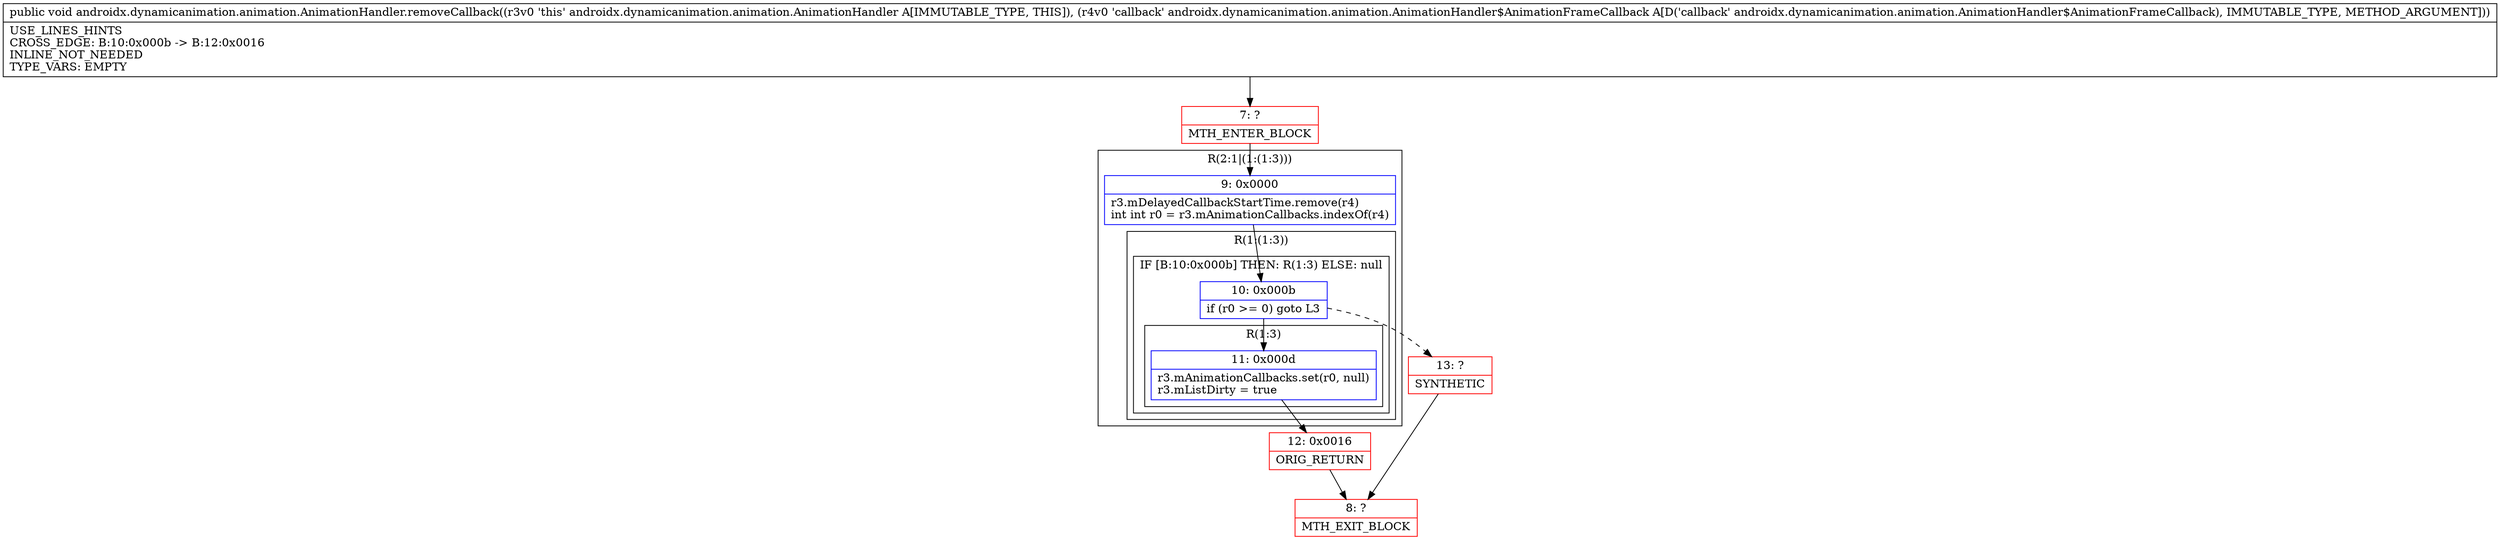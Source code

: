 digraph "CFG forandroidx.dynamicanimation.animation.AnimationHandler.removeCallback(Landroidx\/dynamicanimation\/animation\/AnimationHandler$AnimationFrameCallback;)V" {
subgraph cluster_Region_273332845 {
label = "R(2:1|(1:(1:3)))";
node [shape=record,color=blue];
Node_9 [shape=record,label="{9\:\ 0x0000|r3.mDelayedCallbackStartTime.remove(r4)\lint int r0 = r3.mAnimationCallbacks.indexOf(r4)\l}"];
subgraph cluster_Region_1461178811 {
label = "R(1:(1:3))";
node [shape=record,color=blue];
subgraph cluster_IfRegion_1853803430 {
label = "IF [B:10:0x000b] THEN: R(1:3) ELSE: null";
node [shape=record,color=blue];
Node_10 [shape=record,label="{10\:\ 0x000b|if (r0 \>= 0) goto L3\l}"];
subgraph cluster_Region_1494286440 {
label = "R(1:3)";
node [shape=record,color=blue];
Node_11 [shape=record,label="{11\:\ 0x000d|r3.mAnimationCallbacks.set(r0, null)\lr3.mListDirty = true\l}"];
}
}
}
}
Node_7 [shape=record,color=red,label="{7\:\ ?|MTH_ENTER_BLOCK\l}"];
Node_12 [shape=record,color=red,label="{12\:\ 0x0016|ORIG_RETURN\l}"];
Node_8 [shape=record,color=red,label="{8\:\ ?|MTH_EXIT_BLOCK\l}"];
Node_13 [shape=record,color=red,label="{13\:\ ?|SYNTHETIC\l}"];
MethodNode[shape=record,label="{public void androidx.dynamicanimation.animation.AnimationHandler.removeCallback((r3v0 'this' androidx.dynamicanimation.animation.AnimationHandler A[IMMUTABLE_TYPE, THIS]), (r4v0 'callback' androidx.dynamicanimation.animation.AnimationHandler$AnimationFrameCallback A[D('callback' androidx.dynamicanimation.animation.AnimationHandler$AnimationFrameCallback), IMMUTABLE_TYPE, METHOD_ARGUMENT]))  | USE_LINES_HINTS\lCROSS_EDGE: B:10:0x000b \-\> B:12:0x0016\lINLINE_NOT_NEEDED\lTYPE_VARS: EMPTY\l}"];
MethodNode -> Node_7;Node_9 -> Node_10;
Node_10 -> Node_11;
Node_10 -> Node_13[style=dashed];
Node_11 -> Node_12;
Node_7 -> Node_9;
Node_12 -> Node_8;
Node_13 -> Node_8;
}

